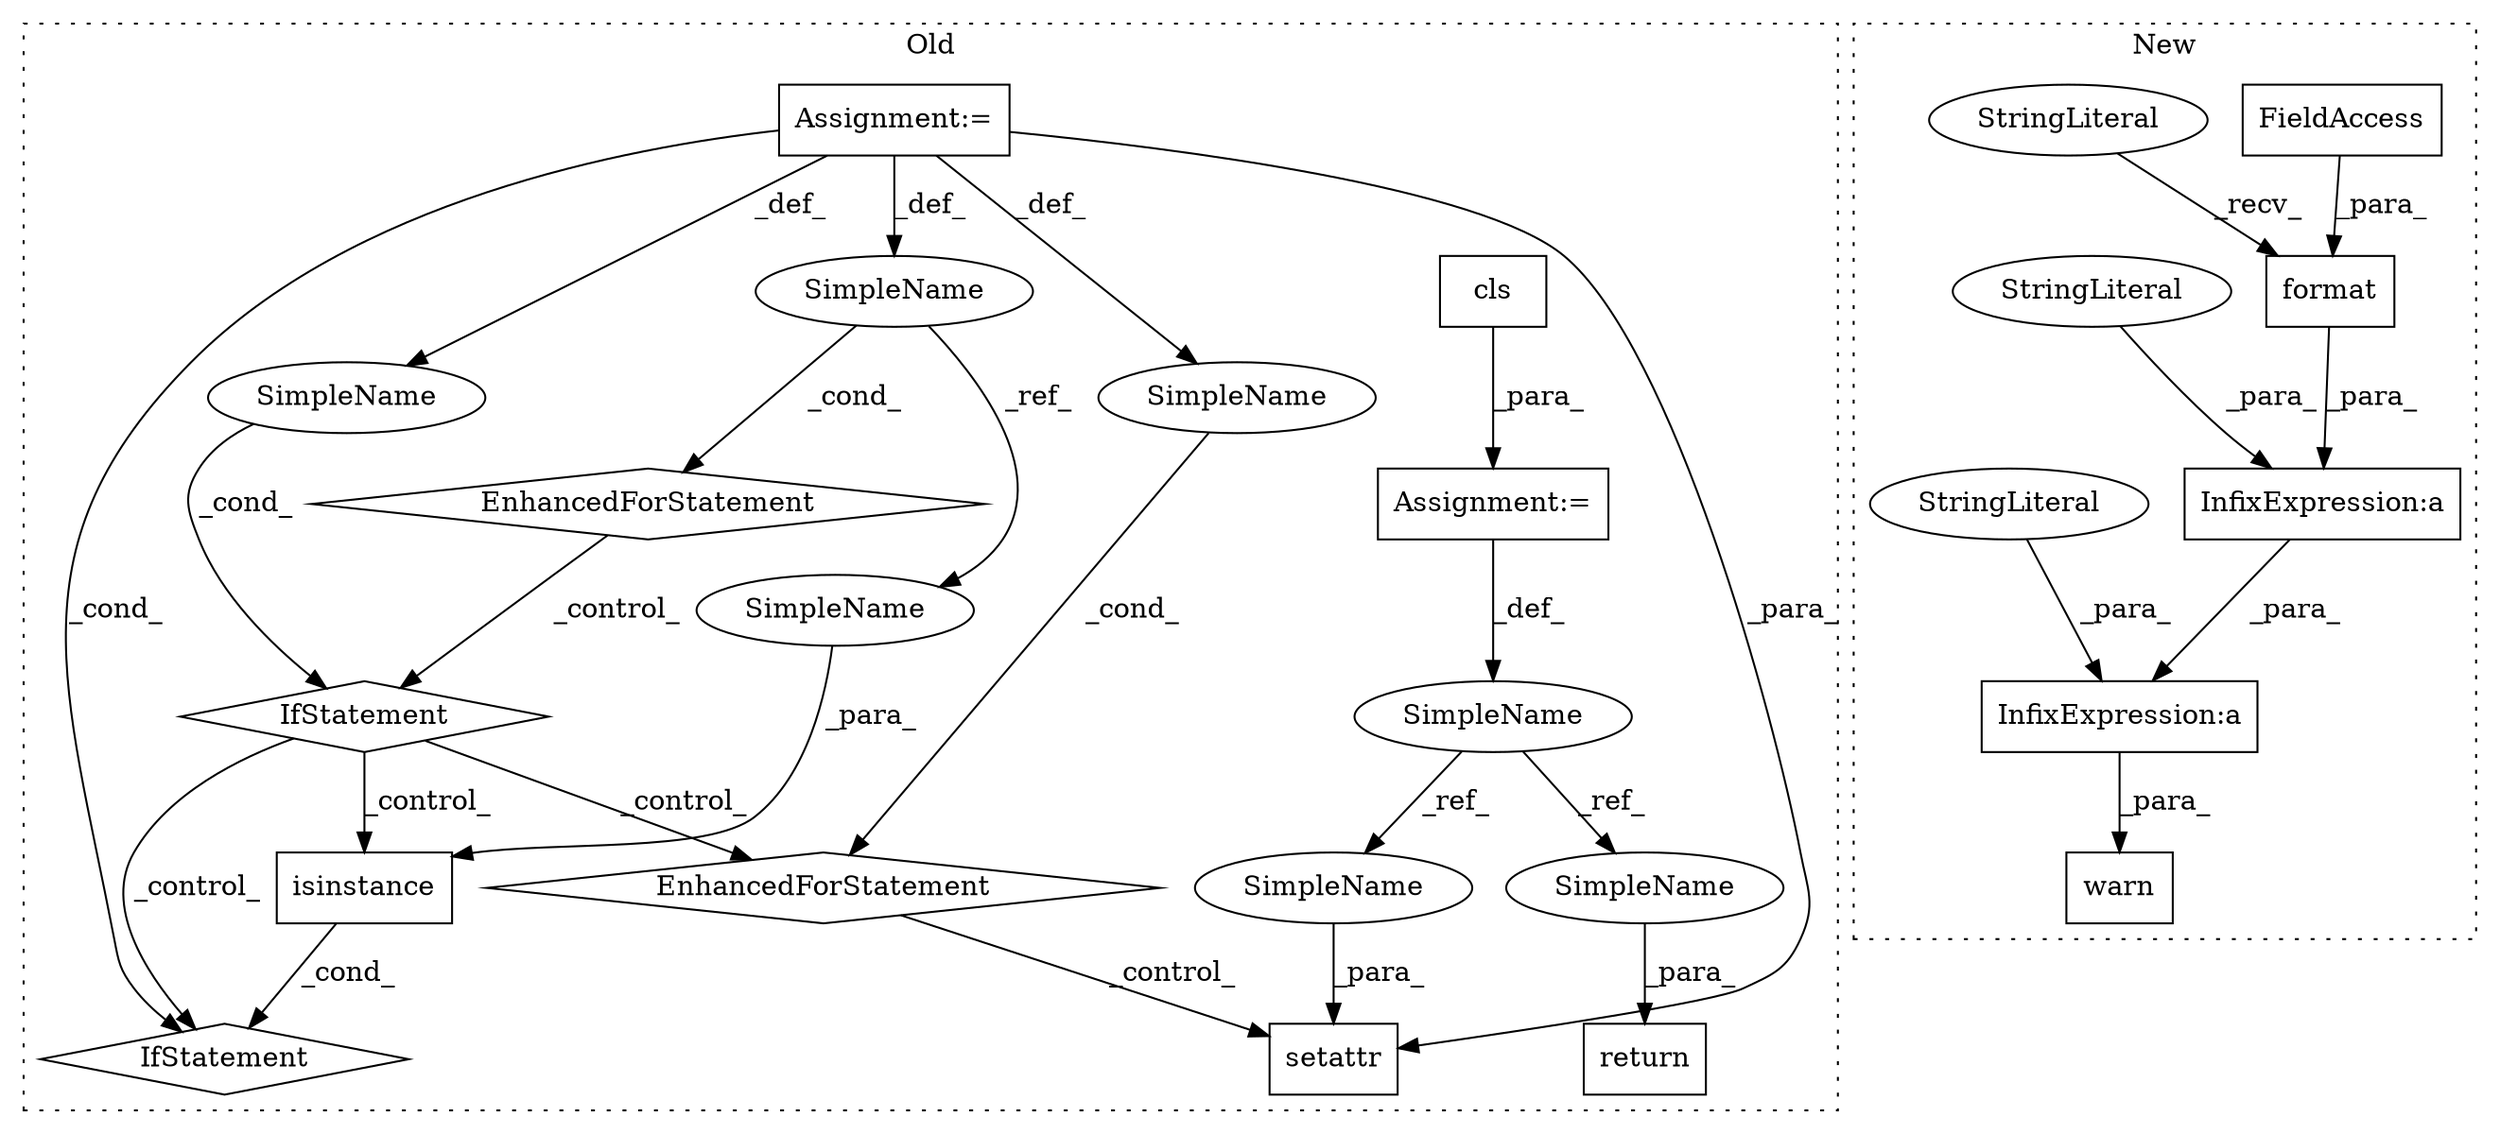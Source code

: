 digraph G {
subgraph cluster0 {
1 [label="setattr" a="32" s="2769,2812" l="8,1" shape="box"];
3 [label="EnhancedForStatement" a="70" s="2289,2379" l="65,2" shape="diamond"];
4 [label="SimpleName" a="42" s="2275" l="2" shape="ellipse"];
5 [label="return" a="41" s="2843" l="7" shape="box"];
6 [label="EnhancedForStatement" a="70" s="2630,2705" l="61,2" shape="diamond"];
10 [label="SimpleName" a="42" s="" l="" shape="ellipse"];
11 [label="SimpleName" a="42" s="2695" l="3" shape="ellipse"];
12 [label="SimpleName" a="42" s="2358" l="4" shape="ellipse"];
13 [label="cls" a="32" s="2278" l="5" shape="box"];
14 [label="isinstance" a="32" s="2555,2575" l="11,1" shape="box"];
19 [label="IfStatement" a="25" s="2522,2538" l="4,2" shape="diamond"];
20 [label="Assignment:=" a="7" s="2289,2379" l="65,2" shape="box"];
21 [label="IfStatement" a="25" s="2550,2576" l="4,2" shape="diamond"];
22 [label="Assignment:=" a="7" s="2277" l="1" shape="box"];
23 [label="SimpleName" a="42" s="2777" l="2" shape="ellipse"];
24 [label="SimpleName" a="42" s="2850" l="2" shape="ellipse"];
25 [label="SimpleName" a="42" s="2566" l="4" shape="ellipse"];
label = "Old";
style="dotted";
}
subgraph cluster1 {
2 [label="warn" a="32" s="441,623" l="5,1" shape="box"];
7 [label="InfixExpression:a" a="27" s="551" l="3" shape="box"];
8 [label="InfixExpression:a" a="27" s="494" l="3" shape="box"];
9 [label="format" a="32" s="463,493" l="7,1" shape="box"];
15 [label="StringLiteral" a="45" s="554" l="57" shape="ellipse"];
16 [label="StringLiteral" a="45" s="447" l="15" shape="ellipse"];
17 [label="StringLiteral" a="45" s="497" l="53" shape="ellipse"];
18 [label="FieldAccess" a="22" s="470" l="4" shape="box"];
label = "New";
style="dotted";
}
3 -> 19 [label="_control_"];
4 -> 24 [label="_ref_"];
4 -> 23 [label="_ref_"];
6 -> 1 [label="_control_"];
7 -> 2 [label="_para_"];
8 -> 7 [label="_para_"];
9 -> 8 [label="_para_"];
10 -> 19 [label="_cond_"];
11 -> 6 [label="_cond_"];
12 -> 3 [label="_cond_"];
12 -> 25 [label="_ref_"];
13 -> 22 [label="_para_"];
14 -> 21 [label="_cond_"];
15 -> 7 [label="_para_"];
16 -> 9 [label="_recv_"];
17 -> 8 [label="_para_"];
18 -> 9 [label="_para_"];
19 -> 6 [label="_control_"];
19 -> 14 [label="_control_"];
19 -> 21 [label="_control_"];
20 -> 1 [label="_para_"];
20 -> 11 [label="_def_"];
20 -> 21 [label="_cond_"];
20 -> 12 [label="_def_"];
20 -> 10 [label="_def_"];
22 -> 4 [label="_def_"];
23 -> 1 [label="_para_"];
24 -> 5 [label="_para_"];
25 -> 14 [label="_para_"];
}